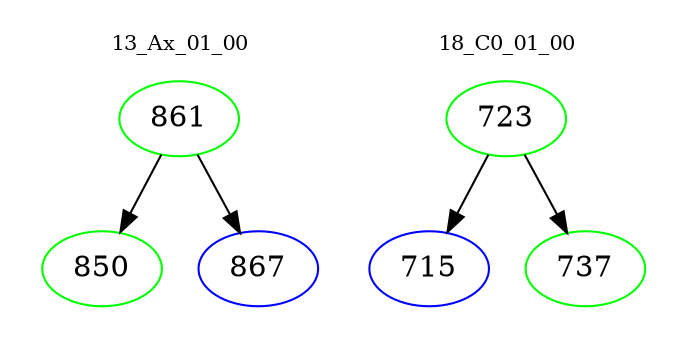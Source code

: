 digraph{
subgraph cluster_0 {
color = white
label = "13_Ax_01_00";
fontsize=10;
T0_861 [label="861", color="green"]
T0_861 -> T0_850 [color="black"]
T0_850 [label="850", color="green"]
T0_861 -> T0_867 [color="black"]
T0_867 [label="867", color="blue"]
}
subgraph cluster_1 {
color = white
label = "18_C0_01_00";
fontsize=10;
T1_723 [label="723", color="green"]
T1_723 -> T1_715 [color="black"]
T1_715 [label="715", color="blue"]
T1_723 -> T1_737 [color="black"]
T1_737 [label="737", color="green"]
}
}
